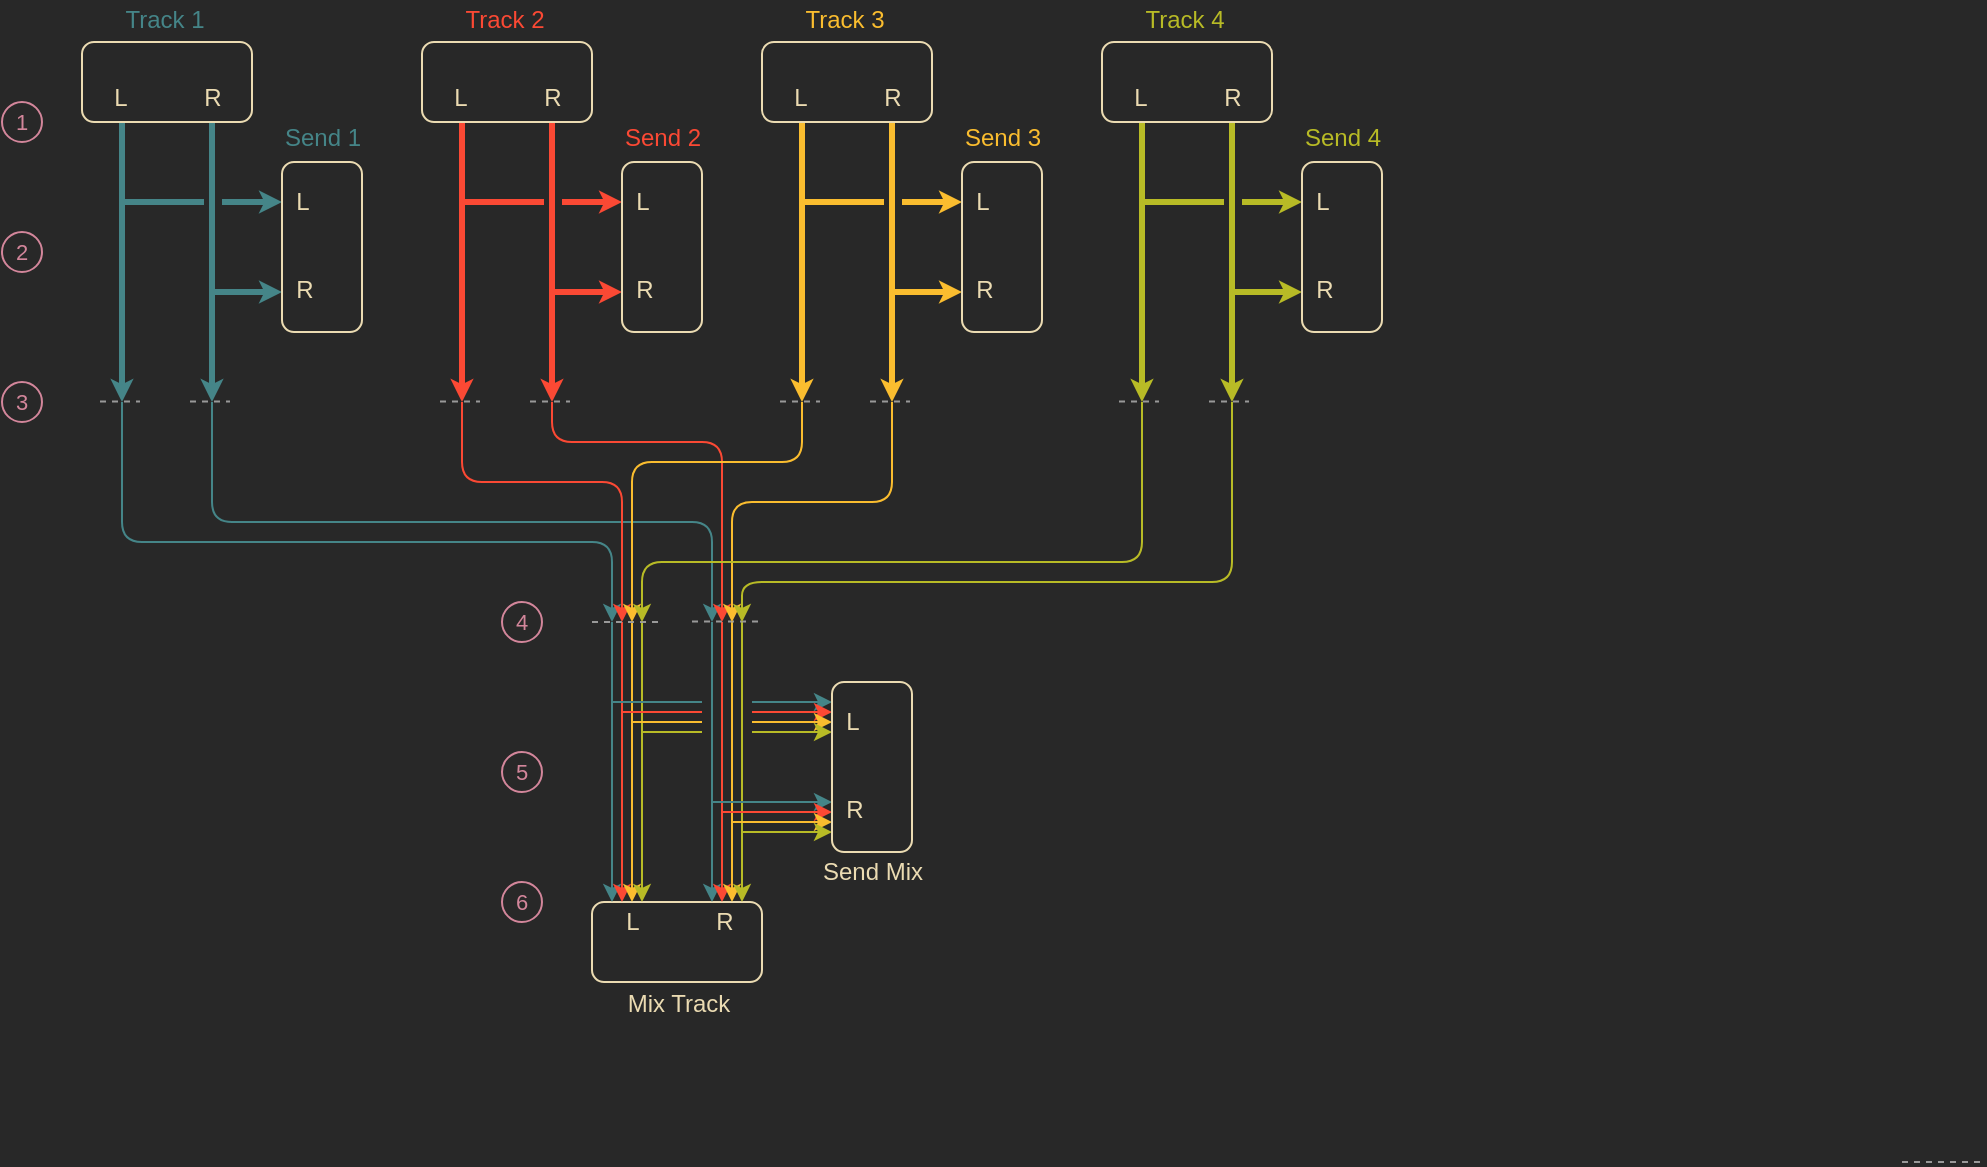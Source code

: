 <mxfile version="14.6.13" type="device"><diagram id="MW4TKRh5EKYy4bQn6-lB" name="Page-1"><mxGraphModel dx="763" dy="545" grid="0" gridSize="10" guides="1" tooltips="1" connect="0" arrows="0" fold="1" page="1" pageScale="1" pageWidth="1100" pageHeight="850" background="#282828" math="0" shadow="0"><root><mxCell id="0"/><mxCell id="1" parent="0"/><mxCell id="tMvucrZqF7jBhHP5xZfq-64" value="Track 1" style="text;html=1;align=center;verticalAlign=middle;resizable=1;points=[];autosize=1;fontColor=#458588;movable=0;rotatable=0;deletable=0;editable=0;connectable=0;" parent="1" vertex="1"><mxGeometry x="91" y="19" width="60" height="20" as="geometry"/></mxCell><mxCell id="tMvucrZqF7jBhHP5xZfq-76" value="&lt;font&gt;1&lt;/font&gt;" style="ellipse;whiteSpace=wrap;html=1;aspect=fixed;rounded=1;fontSize=11;fillColor=#282828;fontColor=#d3869b;strokeColor=#d3869b;movable=0;resizable=1;rotatable=0;deletable=0;editable=0;connectable=0;" parent="1" vertex="1"><mxGeometry x="40" y="70" width="20" height="20" as="geometry"/></mxCell><mxCell id="Fj_ib0ddZ12_9ZGOI9lN-1" value="" style="rounded=1;whiteSpace=wrap;html=1;fontSize=8;strokeColor=#ebdbb2;fontColor=#ebdbb2;fillColor=#282828;movable=1;resizable=1;rotatable=1;deletable=1;editable=1;connectable=1;" parent="1" vertex="1"><mxGeometry x="335" y="470" width="85" height="40" as="geometry"/></mxCell><mxCell id="Fj_ib0ddZ12_9ZGOI9lN-5" value="" style="endArrow=classic;html=1;fillColor=#e1d5e7;strokeColor=#458588;movable=1;resizable=1;rotatable=1;deletable=1;editable=1;connectable=1;" parent="1" edge="1"><mxGeometry width="50" height="50" relative="1" as="geometry"><mxPoint x="345" y="330" as="sourcePoint"/><mxPoint x="345" y="470" as="targetPoint"/></mxGeometry></mxCell><mxCell id="Fj_ib0ddZ12_9ZGOI9lN-6" value="" style="endArrow=classic;html=1;fillColor=#f0a30a;strokeColor=#fb4934;movable=1;resizable=1;rotatable=1;deletable=1;editable=1;connectable=1;" parent="1" edge="1"><mxGeometry width="50" height="50" relative="1" as="geometry"><mxPoint x="350" y="330" as="sourcePoint"/><mxPoint x="350" y="470" as="targetPoint"/></mxGeometry></mxCell><mxCell id="Fj_ib0ddZ12_9ZGOI9lN-7" value="" style="endArrow=classic;html=1;fillColor=#e1d5e7;strokeColor=#fabd2f;movable=1;resizable=1;rotatable=1;deletable=1;editable=1;connectable=1;" parent="1" edge="1"><mxGeometry width="50" height="50" relative="1" as="geometry"><mxPoint x="355" y="330" as="sourcePoint"/><mxPoint x="355" y="470" as="targetPoint"/></mxGeometry></mxCell><mxCell id="Fj_ib0ddZ12_9ZGOI9lN-8" value="" style="endArrow=classic;html=1;fillColor=#f0a30a;strokeColor=#b8bb26;movable=1;resizable=1;rotatable=1;deletable=1;editable=1;connectable=1;" parent="1" edge="1"><mxGeometry width="50" height="50" relative="1" as="geometry"><mxPoint x="360" y="330" as="sourcePoint"/><mxPoint x="360" y="470" as="targetPoint"/></mxGeometry></mxCell><mxCell id="Fj_ib0ddZ12_9ZGOI9lN-18" value="" style="endArrow=classic;html=1;fillColor=#e1d5e7;strokeColor=#458588;movable=1;resizable=1;rotatable=1;deletable=1;editable=1;connectable=1;" parent="1" edge="1"><mxGeometry width="50" height="50" relative="1" as="geometry"><mxPoint x="395" y="330" as="sourcePoint"/><mxPoint x="395" y="470" as="targetPoint"/></mxGeometry></mxCell><mxCell id="Fj_ib0ddZ12_9ZGOI9lN-19" value="" style="endArrow=classic;html=1;fillColor=#f0a30a;strokeColor=#fb4934;movable=1;resizable=1;rotatable=1;deletable=1;editable=1;connectable=1;" parent="1" edge="1"><mxGeometry width="50" height="50" relative="1" as="geometry"><mxPoint x="400" y="330" as="sourcePoint"/><mxPoint x="400" y="470" as="targetPoint"/></mxGeometry></mxCell><mxCell id="Fj_ib0ddZ12_9ZGOI9lN-20" value="" style="endArrow=classic;html=1;fillColor=#e1d5e7;strokeColor=#fabd2f;movable=1;resizable=1;rotatable=1;deletable=1;editable=1;connectable=1;" parent="1" edge="1"><mxGeometry width="50" height="50" relative="1" as="geometry"><mxPoint x="405" y="330" as="sourcePoint"/><mxPoint x="405" y="470" as="targetPoint"/></mxGeometry></mxCell><mxCell id="Fj_ib0ddZ12_9ZGOI9lN-21" value="" style="endArrow=classic;html=1;fillColor=#f0a30a;strokeColor=#b8bb26;movable=1;resizable=1;rotatable=1;deletable=1;editable=1;connectable=1;" parent="1" edge="1"><mxGeometry width="50" height="50" relative="1" as="geometry"><mxPoint x="410" y="330" as="sourcePoint"/><mxPoint x="410" y="470" as="targetPoint"/></mxGeometry></mxCell><mxCell id="Fj_ib0ddZ12_9ZGOI9lN-22" value="&lt;br&gt;&lt;br&gt;&lt;br&gt;&lt;br&gt;&lt;br&gt;&lt;br&gt;&lt;br&gt;&lt;br&gt;&lt;br&gt;&lt;br&gt;&lt;br&gt;&lt;br&gt;&lt;br&gt;&lt;br&gt;&lt;br&gt;&lt;br&gt;" style="endArrow=classic;html=1;fillColor=#e1d5e7;strokeColor=#458588;movable=1;resizable=1;rotatable=1;deletable=1;editable=1;connectable=1;" parent="1" edge="1"><mxGeometry width="50" height="50" relative="1" as="geometry"><mxPoint x="415" y="370" as="sourcePoint"/><mxPoint x="455" y="370" as="targetPoint"/></mxGeometry></mxCell><mxCell id="Fj_ib0ddZ12_9ZGOI9lN-25" value="" style="endArrow=classic;html=1;fillColor=#f0a30a;strokeColor=#fb4934;movable=1;resizable=1;rotatable=1;deletable=1;editable=1;connectable=1;" parent="1" edge="1"><mxGeometry width="50" height="50" relative="1" as="geometry"><mxPoint x="415" y="375" as="sourcePoint"/><mxPoint x="455" y="375" as="targetPoint"/></mxGeometry></mxCell><mxCell id="Fj_ib0ddZ12_9ZGOI9lN-24" value="" style="endArrow=classic;html=1;fillColor=#e1d5e7;strokeColor=#fabd2f;movable=1;resizable=1;rotatable=1;deletable=1;editable=1;connectable=1;" parent="1" edge="1"><mxGeometry width="50" height="50" relative="1" as="geometry"><mxPoint x="415" y="380" as="sourcePoint"/><mxPoint x="455" y="380" as="targetPoint"/></mxGeometry></mxCell><mxCell id="Fj_ib0ddZ12_9ZGOI9lN-26" value="" style="endArrow=classic;html=1;fillColor=#f0a30a;strokeColor=#b8bb26;movable=1;resizable=1;rotatable=1;deletable=1;editable=1;connectable=1;" parent="1" edge="1"><mxGeometry width="50" height="50" relative="1" as="geometry"><mxPoint x="415" y="385" as="sourcePoint"/><mxPoint x="455" y="385" as="targetPoint"/></mxGeometry></mxCell><mxCell id="Fj_ib0ddZ12_9ZGOI9lN-27" value="" style="endArrow=classic;html=1;fillColor=#e1d5e7;strokeColor=#458588;movable=1;resizable=1;rotatable=1;deletable=1;editable=1;connectable=1;" parent="1" edge="1"><mxGeometry width="50" height="50" relative="1" as="geometry"><mxPoint x="395" y="420" as="sourcePoint"/><mxPoint x="455" y="420" as="targetPoint"/></mxGeometry></mxCell><mxCell id="Fj_ib0ddZ12_9ZGOI9lN-28" value="" style="endArrow=classic;html=1;fillColor=#f0a30a;strokeColor=#fb4934;movable=1;resizable=1;rotatable=1;deletable=1;editable=1;connectable=1;" parent="1" edge="1"><mxGeometry width="50" height="50" relative="1" as="geometry"><mxPoint x="400" y="425" as="sourcePoint"/><mxPoint x="455" y="425" as="targetPoint"/></mxGeometry></mxCell><mxCell id="Fj_ib0ddZ12_9ZGOI9lN-29" value="" style="endArrow=classic;html=1;fillColor=#e1d5e7;strokeColor=#fabd2f;movable=1;resizable=1;rotatable=1;deletable=1;editable=1;connectable=1;" parent="1" edge="1"><mxGeometry width="50" height="50" relative="1" as="geometry"><mxPoint x="405" y="430" as="sourcePoint"/><mxPoint x="455" y="430" as="targetPoint"/></mxGeometry></mxCell><mxCell id="Fj_ib0ddZ12_9ZGOI9lN-30" value="" style="endArrow=classic;html=1;fillColor=#f0a30a;strokeColor=#b8bb26;movable=1;resizable=1;rotatable=1;deletable=1;editable=1;connectable=1;" parent="1" edge="1"><mxGeometry width="50" height="50" relative="1" as="geometry"><mxPoint x="410" y="435" as="sourcePoint"/><mxPoint x="455" y="435" as="targetPoint"/></mxGeometry></mxCell><mxCell id="Fj_ib0ddZ12_9ZGOI9lN-33" value="" style="endArrow=classic;html=1;fillColor=#e1d5e7;strokeColor=#458588;strokeWidth=3;endSize=2;movable=0;resizable=1;rotatable=0;deletable=0;editable=0;connectable=0;startSize=4;" parent="1" edge="1"><mxGeometry width="50" height="50" relative="1" as="geometry"><mxPoint x="100" y="80" as="sourcePoint"/><mxPoint x="100" y="220" as="targetPoint"/></mxGeometry></mxCell><mxCell id="Fj_ib0ddZ12_9ZGOI9lN-35" value="" style="endArrow=classic;html=1;fillColor=#e1d5e7;strokeColor=#458588;strokeWidth=3;endSize=2;movable=0;resizable=1;rotatable=0;deletable=0;editable=0;connectable=0;startSize=4;" parent="1" edge="1"><mxGeometry width="50" height="50" relative="1" as="geometry"><mxPoint x="145" y="80" as="sourcePoint"/><mxPoint x="145" y="220" as="targetPoint"/></mxGeometry></mxCell><mxCell id="Fj_ib0ddZ12_9ZGOI9lN-31" value="" style="rounded=1;whiteSpace=wrap;html=1;fontSize=8;strokeColor=#ebdbb2;fontColor=#ebdbb2;fillColor=#282828;movable=0;resizable=1;rotatable=0;deletable=0;editable=0;connectable=0;" parent="1" vertex="1"><mxGeometry x="80" y="40" width="85" height="40" as="geometry"/></mxCell><mxCell id="Fj_ib0ddZ12_9ZGOI9lN-36" value="" style="endArrow=classic;html=1;fillColor=#e1d5e7;strokeColor=#458588;strokeWidth=3;endSize=2;movable=0;resizable=1;rotatable=0;deletable=0;editable=0;connectable=0;startSize=4;" parent="1" edge="1"><mxGeometry width="50" height="50" relative="1" as="geometry"><mxPoint x="150" y="120" as="sourcePoint"/><mxPoint x="180" y="120" as="targetPoint"/></mxGeometry></mxCell><mxCell id="Fj_ib0ddZ12_9ZGOI9lN-37" value="" style="endArrow=classic;html=1;fillColor=#e1d5e7;strokeColor=#458588;strokeWidth=3;endSize=2;movable=0;resizable=1;rotatable=0;deletable=0;editable=0;connectable=0;startSize=4;" parent="1" edge="1"><mxGeometry width="50" height="50" relative="1" as="geometry"><mxPoint x="145" y="165" as="sourcePoint"/><mxPoint x="180" y="165" as="targetPoint"/></mxGeometry></mxCell><mxCell id="Fj_ib0ddZ12_9ZGOI9lN-38" value="" style="endArrow=none;html=1;fillColor=#e1d5e7;strokeColor=#458588;strokeWidth=3;endSize=2;endFill=0;movable=0;resizable=1;rotatable=0;deletable=0;editable=0;connectable=0;startSize=4;" parent="1" edge="1"><mxGeometry width="50" height="50" relative="1" as="geometry"><mxPoint x="101" y="120" as="sourcePoint"/><mxPoint x="141" y="120" as="targetPoint"/></mxGeometry></mxCell><mxCell id="Fj_ib0ddZ12_9ZGOI9lN-39" value="" style="endArrow=none;html=1;fontSize=8;fillColor=#f0a30a;dashed=1;strokeColor=#999999;movable=0;resizable=1;rotatable=0;deletable=0;editable=0;connectable=0;strokeWidth=1;" parent="1" edge="1"><mxGeometry width="50" height="50" relative="1" as="geometry"><mxPoint x="89" y="219.76" as="sourcePoint"/><mxPoint x="109" y="219.76" as="targetPoint"/></mxGeometry></mxCell><mxCell id="Fj_ib0ddZ12_9ZGOI9lN-40" value="" style="endArrow=none;html=1;fontSize=8;fillColor=#f0a30a;dashed=1;strokeColor=#999999;movable=0;resizable=1;rotatable=0;deletable=0;editable=0;connectable=0;strokeWidth=1;" parent="1" edge="1"><mxGeometry width="50" height="50" relative="1" as="geometry"><mxPoint x="134" y="219.76" as="sourcePoint"/><mxPoint x="154" y="219.76" as="targetPoint"/></mxGeometry></mxCell><mxCell id="Fj_ib0ddZ12_9ZGOI9lN-32" value="" style="rounded=1;whiteSpace=wrap;html=1;fontSize=8;strokeColor=#ebdbb2;fontColor=#ebdbb2;fillColor=#282828;movable=0;resizable=1;rotatable=0;deletable=0;editable=0;connectable=0;" parent="1" vertex="1"><mxGeometry x="180" y="100" width="40" height="85" as="geometry"/></mxCell><mxCell id="Fj_ib0ddZ12_9ZGOI9lN-41" value="Mix Track" style="text;html=1;align=center;verticalAlign=middle;resizable=1;points=[];autosize=1;fontColor=#ebdbb2;movable=1;rotatable=1;deletable=1;editable=1;connectable=1;" parent="1" vertex="1"><mxGeometry x="347" y="512" width="61" height="18" as="geometry"/></mxCell><mxCell id="Fj_ib0ddZ12_9ZGOI9lN-42" value="Send 1" style="text;html=1;align=center;verticalAlign=middle;resizable=1;points=[];autosize=1;fontColor=#458588;movable=0;rotatable=0;deletable=0;editable=0;connectable=0;" parent="1" vertex="1"><mxGeometry x="175" y="78" width="50" height="20" as="geometry"/></mxCell><mxCell id="Fj_ib0ddZ12_9ZGOI9lN-43" value="L" style="text;html=1;align=center;verticalAlign=middle;resizable=1;points=[];autosize=1;fontColor=#ebdbb2;movable=0;rotatable=0;deletable=0;editable=0;connectable=0;" parent="1" vertex="1"><mxGeometry x="89" y="58" width="20" height="20" as="geometry"/></mxCell><mxCell id="Fj_ib0ddZ12_9ZGOI9lN-44" value="R" style="text;html=1;align=center;verticalAlign=middle;resizable=1;points=[];autosize=1;fontColor=#ebdbb2;movable=0;rotatable=0;deletable=0;editable=0;connectable=0;" parent="1" vertex="1"><mxGeometry x="135" y="58" width="20" height="20" as="geometry"/></mxCell><mxCell id="Fj_ib0ddZ12_9ZGOI9lN-45" value="L" style="text;html=1;align=center;verticalAlign=middle;resizable=1;points=[];autosize=1;fontColor=#ebdbb2;movable=0;rotatable=0;deletable=0;editable=0;connectable=0;" parent="1" vertex="1"><mxGeometry x="180" y="110" width="20" height="20" as="geometry"/></mxCell><mxCell id="Fj_ib0ddZ12_9ZGOI9lN-46" value="R" style="text;html=1;align=center;verticalAlign=middle;resizable=1;points=[];autosize=1;fontColor=#ebdbb2;movable=0;rotatable=0;deletable=0;editable=0;connectable=0;" parent="1" vertex="1"><mxGeometry x="181" y="155" width="19" height="18" as="geometry"/></mxCell><mxCell id="Fj_ib0ddZ12_9ZGOI9lN-47" value="Track 2" style="text;html=1;align=center;verticalAlign=middle;resizable=1;points=[];autosize=1;fontColor=#FB4934;movable=0;rotatable=0;deletable=0;editable=0;connectable=0;" parent="1" vertex="1"><mxGeometry x="261" y="19" width="60" height="20" as="geometry"/></mxCell><mxCell id="Fj_ib0ddZ12_9ZGOI9lN-48" value="" style="endArrow=classic;html=1;fillColor=#e1d5e7;strokeWidth=3;endSize=2;strokeColor=#FB4934;movable=0;resizable=1;rotatable=0;deletable=0;editable=0;connectable=0;startSize=4;" parent="1" edge="1"><mxGeometry width="50" height="50" relative="1" as="geometry"><mxPoint x="270" y="80" as="sourcePoint"/><mxPoint x="270" y="220" as="targetPoint"/></mxGeometry></mxCell><mxCell id="Fj_ib0ddZ12_9ZGOI9lN-49" value="" style="endArrow=classic;html=1;fillColor=#e1d5e7;strokeWidth=3;endSize=2;strokeColor=#FB4934;movable=0;resizable=1;rotatable=0;deletable=0;editable=0;connectable=0;startSize=4;" parent="1" edge="1"><mxGeometry width="50" height="50" relative="1" as="geometry"><mxPoint x="315" y="80" as="sourcePoint"/><mxPoint x="315" y="220" as="targetPoint"/></mxGeometry></mxCell><mxCell id="Fj_ib0ddZ12_9ZGOI9lN-50" value="" style="rounded=1;whiteSpace=wrap;html=1;fontSize=8;strokeColor=#ebdbb2;fontColor=#ebdbb2;fillColor=#282828;movable=0;resizable=1;rotatable=0;deletable=0;editable=0;connectable=0;" parent="1" vertex="1"><mxGeometry x="250" y="40" width="85" height="40" as="geometry"/></mxCell><mxCell id="Fj_ib0ddZ12_9ZGOI9lN-51" value="" style="endArrow=classic;html=1;fillColor=#e1d5e7;strokeWidth=3;endSize=2;strokeColor=#FB4934;movable=0;resizable=1;rotatable=0;deletable=0;editable=0;connectable=0;startSize=4;" parent="1" edge="1"><mxGeometry width="50" height="50" relative="1" as="geometry"><mxPoint x="320" y="120" as="sourcePoint"/><mxPoint x="350" y="120" as="targetPoint"/></mxGeometry></mxCell><mxCell id="Fj_ib0ddZ12_9ZGOI9lN-52" value="" style="endArrow=classic;html=1;fillColor=#e1d5e7;strokeWidth=3;endSize=2;strokeColor=#FB4934;movable=0;resizable=1;rotatable=0;deletable=0;editable=0;connectable=0;startSize=4;" parent="1" edge="1"><mxGeometry width="50" height="50" relative="1" as="geometry"><mxPoint x="315" y="165" as="sourcePoint"/><mxPoint x="350" y="165" as="targetPoint"/></mxGeometry></mxCell><mxCell id="Fj_ib0ddZ12_9ZGOI9lN-53" value="" style="endArrow=none;html=1;fillColor=#e1d5e7;strokeWidth=3;endSize=2;endFill=0;strokeColor=#FB4934;movable=0;resizable=1;rotatable=0;deletable=0;editable=0;connectable=0;startSize=4;" parent="1" edge="1"><mxGeometry width="50" height="50" relative="1" as="geometry"><mxPoint x="271" y="120" as="sourcePoint"/><mxPoint x="311" y="120" as="targetPoint"/></mxGeometry></mxCell><mxCell id="Fj_ib0ddZ12_9ZGOI9lN-54" value="" style="endArrow=none;html=1;fontSize=8;fillColor=#f0a30a;dashed=1;strokeColor=#999999;movable=0;resizable=1;rotatable=0;deletable=0;editable=0;connectable=0;strokeWidth=1;" parent="1" edge="1"><mxGeometry width="50" height="50" relative="1" as="geometry"><mxPoint x="259" y="219.76" as="sourcePoint"/><mxPoint x="279" y="219.76" as="targetPoint"/></mxGeometry></mxCell><mxCell id="Fj_ib0ddZ12_9ZGOI9lN-55" value="" style="endArrow=none;html=1;fontSize=8;fillColor=#f0a30a;dashed=1;strokeColor=#999999;movable=0;resizable=1;rotatable=0;deletable=0;editable=0;connectable=0;strokeWidth=1;" parent="1" edge="1"><mxGeometry width="50" height="50" relative="1" as="geometry"><mxPoint x="304" y="219.76" as="sourcePoint"/><mxPoint x="324" y="219.76" as="targetPoint"/></mxGeometry></mxCell><mxCell id="Fj_ib0ddZ12_9ZGOI9lN-56" value="" style="rounded=1;whiteSpace=wrap;html=1;fontSize=8;strokeColor=#ebdbb2;fontColor=#ebdbb2;fillColor=#282828;movable=0;resizable=1;rotatable=0;deletable=0;editable=0;connectable=0;" parent="1" vertex="1"><mxGeometry x="350" y="100" width="40" height="85" as="geometry"/></mxCell><mxCell id="Fj_ib0ddZ12_9ZGOI9lN-57" value="Send 2" style="text;html=1;align=center;verticalAlign=middle;resizable=1;points=[];autosize=1;fontColor=#FB4934;movable=0;rotatable=0;deletable=0;editable=0;connectable=0;" parent="1" vertex="1"><mxGeometry x="345" y="78" width="50" height="20" as="geometry"/></mxCell><mxCell id="Fj_ib0ddZ12_9ZGOI9lN-58" value="L" style="text;html=1;align=center;verticalAlign=middle;resizable=1;points=[];autosize=1;fontColor=#ebdbb2;movable=0;rotatable=0;deletable=0;editable=0;connectable=0;" parent="1" vertex="1"><mxGeometry x="259" y="58" width="20" height="20" as="geometry"/></mxCell><mxCell id="Fj_ib0ddZ12_9ZGOI9lN-59" value="R" style="text;html=1;align=center;verticalAlign=middle;resizable=1;points=[];autosize=1;fontColor=#ebdbb2;movable=0;rotatable=0;deletable=0;editable=0;connectable=0;" parent="1" vertex="1"><mxGeometry x="305" y="58" width="20" height="20" as="geometry"/></mxCell><mxCell id="Fj_ib0ddZ12_9ZGOI9lN-60" value="L" style="text;html=1;align=center;verticalAlign=middle;resizable=1;points=[];autosize=1;fontColor=#ebdbb2;movable=0;rotatable=0;deletable=0;editable=0;connectable=0;" parent="1" vertex="1"><mxGeometry x="350" y="110" width="20" height="20" as="geometry"/></mxCell><mxCell id="Fj_ib0ddZ12_9ZGOI9lN-61" value="R" style="text;html=1;align=center;verticalAlign=middle;resizable=1;points=[];autosize=1;fontColor=#ebdbb2;movable=0;rotatable=0;deletable=0;editable=0;connectable=0;" parent="1" vertex="1"><mxGeometry x="351" y="155" width="19" height="18" as="geometry"/></mxCell><mxCell id="Fj_ib0ddZ12_9ZGOI9lN-62" value="Track 3" style="text;html=1;align=center;verticalAlign=middle;resizable=1;points=[];autosize=1;fontColor=#FABD2F;movable=0;rotatable=0;deletable=0;editable=0;connectable=0;" parent="1" vertex="1"><mxGeometry x="431" y="19" width="60" height="20" as="geometry"/></mxCell><mxCell id="Fj_ib0ddZ12_9ZGOI9lN-63" value="" style="endArrow=classic;html=1;fillColor=#e1d5e7;strokeWidth=3;endSize=2;strokeColor=#FABD2F;movable=0;resizable=1;rotatable=0;deletable=0;editable=0;connectable=0;startSize=4;" parent="1" edge="1"><mxGeometry width="50" height="50" relative="1" as="geometry"><mxPoint x="440" y="80" as="sourcePoint"/><mxPoint x="440" y="220" as="targetPoint"/></mxGeometry></mxCell><mxCell id="Fj_ib0ddZ12_9ZGOI9lN-64" value="" style="endArrow=classic;html=1;fillColor=#e1d5e7;strokeWidth=3;endSize=2;strokeColor=#FABD2F;movable=0;resizable=1;rotatable=0;deletable=0;editable=0;connectable=0;startSize=4;" parent="1" edge="1"><mxGeometry width="50" height="50" relative="1" as="geometry"><mxPoint x="485" y="80" as="sourcePoint"/><mxPoint x="485" y="220" as="targetPoint"/></mxGeometry></mxCell><mxCell id="Fj_ib0ddZ12_9ZGOI9lN-65" value="" style="rounded=1;whiteSpace=wrap;html=1;fontSize=8;strokeColor=#ebdbb2;fontColor=#ebdbb2;fillColor=#282828;movable=0;resizable=1;rotatable=0;deletable=0;editable=0;connectable=0;" parent="1" vertex="1"><mxGeometry x="420" y="40" width="85" height="40" as="geometry"/></mxCell><mxCell id="Fj_ib0ddZ12_9ZGOI9lN-66" value="" style="endArrow=classic;html=1;fillColor=#e1d5e7;strokeWidth=3;endSize=2;strokeColor=#FABD2F;movable=0;resizable=1;rotatable=0;deletable=0;editable=0;connectable=0;startSize=4;" parent="1" edge="1"><mxGeometry width="50" height="50" relative="1" as="geometry"><mxPoint x="490" y="120.0" as="sourcePoint"/><mxPoint x="520" y="120.0" as="targetPoint"/></mxGeometry></mxCell><mxCell id="Fj_ib0ddZ12_9ZGOI9lN-67" value="" style="endArrow=classic;html=1;fillColor=#e1d5e7;strokeWidth=3;endSize=2;strokeColor=#FABD2F;movable=0;resizable=1;rotatable=0;deletable=0;editable=0;connectable=0;startSize=4;" parent="1" edge="1"><mxGeometry width="50" height="50" relative="1" as="geometry"><mxPoint x="485" y="165" as="sourcePoint"/><mxPoint x="520" y="165" as="targetPoint"/></mxGeometry></mxCell><mxCell id="Fj_ib0ddZ12_9ZGOI9lN-68" value="" style="endArrow=none;html=1;fillColor=#e1d5e7;strokeWidth=3;endSize=2;endFill=0;strokeColor=#FABD2F;movable=0;resizable=1;rotatable=0;deletable=0;editable=0;connectable=0;startSize=4;" parent="1" edge="1"><mxGeometry width="50" height="50" relative="1" as="geometry"><mxPoint x="441" y="120.0" as="sourcePoint"/><mxPoint x="481" y="120.0" as="targetPoint"/></mxGeometry></mxCell><mxCell id="Fj_ib0ddZ12_9ZGOI9lN-69" value="" style="endArrow=none;html=1;fontSize=8;fillColor=#f0a30a;dashed=1;strokeColor=#999999;movable=0;resizable=1;rotatable=0;deletable=0;editable=0;connectable=0;" parent="1" edge="1"><mxGeometry width="50" height="50" relative="1" as="geometry"><mxPoint x="429" y="219.76" as="sourcePoint"/><mxPoint x="449" y="219.76" as="targetPoint"/></mxGeometry></mxCell><mxCell id="Fj_ib0ddZ12_9ZGOI9lN-70" value="" style="endArrow=none;html=1;fontSize=8;fillColor=#f0a30a;dashed=1;strokeColor=#999999;movable=0;resizable=1;rotatable=0;deletable=0;editable=0;connectable=0;" parent="1" edge="1"><mxGeometry width="50" height="50" relative="1" as="geometry"><mxPoint x="474" y="219.76" as="sourcePoint"/><mxPoint x="494" y="219.76" as="targetPoint"/></mxGeometry></mxCell><mxCell id="Fj_ib0ddZ12_9ZGOI9lN-71" value="" style="rounded=1;whiteSpace=wrap;html=1;fontSize=8;strokeColor=#ebdbb2;fontColor=#ebdbb2;fillColor=#282828;movable=0;resizable=1;rotatable=0;deletable=0;editable=0;connectable=0;" parent="1" vertex="1"><mxGeometry x="520" y="100" width="40" height="85" as="geometry"/></mxCell><mxCell id="Fj_ib0ddZ12_9ZGOI9lN-72" value="Send 3" style="text;html=1;align=center;verticalAlign=middle;resizable=1;points=[];autosize=1;fontColor=#FABD2F;movable=0;rotatable=0;deletable=0;editable=0;connectable=0;" parent="1" vertex="1"><mxGeometry x="515" y="78" width="50" height="20" as="geometry"/></mxCell><mxCell id="Fj_ib0ddZ12_9ZGOI9lN-73" value="L" style="text;html=1;align=center;verticalAlign=middle;resizable=1;points=[];autosize=1;fontColor=#ebdbb2;movable=0;rotatable=0;deletable=0;editable=0;connectable=0;" parent="1" vertex="1"><mxGeometry x="429" y="58" width="20" height="20" as="geometry"/></mxCell><mxCell id="Fj_ib0ddZ12_9ZGOI9lN-74" value="R" style="text;html=1;align=center;verticalAlign=middle;resizable=1;points=[];autosize=1;fontColor=#ebdbb2;movable=0;rotatable=0;deletable=0;editable=0;connectable=0;" parent="1" vertex="1"><mxGeometry x="475" y="58" width="20" height="20" as="geometry"/></mxCell><mxCell id="Fj_ib0ddZ12_9ZGOI9lN-75" value="L" style="text;html=1;align=center;verticalAlign=middle;resizable=1;points=[];autosize=1;fontColor=#ebdbb2;movable=0;rotatable=0;deletable=0;editable=0;connectable=0;" parent="1" vertex="1"><mxGeometry x="520" y="110" width="20" height="20" as="geometry"/></mxCell><mxCell id="Fj_ib0ddZ12_9ZGOI9lN-76" value="R" style="text;html=1;align=center;verticalAlign=middle;resizable=1;points=[];autosize=1;fontColor=#ebdbb2;movable=0;rotatable=0;deletable=0;editable=0;connectable=0;" parent="1" vertex="1"><mxGeometry x="521" y="155" width="19" height="18" as="geometry"/></mxCell><mxCell id="Fj_ib0ddZ12_9ZGOI9lN-77" value="Track 4" style="text;html=1;align=center;verticalAlign=middle;resizable=1;points=[];autosize=1;fontColor=#B8BB26;movable=0;rotatable=0;deletable=0;editable=0;connectable=0;" parent="1" vertex="1"><mxGeometry x="601" y="19" width="60" height="20" as="geometry"/></mxCell><mxCell id="Fj_ib0ddZ12_9ZGOI9lN-78" value="" style="endArrow=classic;html=1;fillColor=#e1d5e7;strokeWidth=3;endSize=2;strokeColor=#B8BB26;movable=0;resizable=1;rotatable=0;deletable=0;editable=0;connectable=0;startSize=4;" parent="1" edge="1"><mxGeometry width="50" height="50" relative="1" as="geometry"><mxPoint x="610" y="80" as="sourcePoint"/><mxPoint x="610" y="220" as="targetPoint"/></mxGeometry></mxCell><mxCell id="Fj_ib0ddZ12_9ZGOI9lN-79" value="" style="endArrow=classic;html=1;fillColor=#e1d5e7;strokeWidth=3;endSize=2;strokeColor=#B8BB26;movable=0;resizable=1;rotatable=0;deletable=0;editable=0;connectable=0;startSize=4;" parent="1" edge="1"><mxGeometry width="50" height="50" relative="1" as="geometry"><mxPoint x="655" y="80" as="sourcePoint"/><mxPoint x="655" y="220" as="targetPoint"/></mxGeometry></mxCell><mxCell id="Fj_ib0ddZ12_9ZGOI9lN-80" value="" style="rounded=1;whiteSpace=wrap;html=1;fontSize=8;strokeColor=#ebdbb2;fontColor=#ebdbb2;fillColor=#282828;movable=0;resizable=1;rotatable=0;deletable=0;editable=0;connectable=0;" parent="1" vertex="1"><mxGeometry x="590" y="40" width="85" height="40" as="geometry"/></mxCell><mxCell id="Fj_ib0ddZ12_9ZGOI9lN-81" value="" style="endArrow=classic;html=1;fillColor=#e1d5e7;strokeWidth=3;endSize=2;strokeColor=#B8BB26;movable=0;resizable=1;rotatable=0;deletable=0;editable=0;connectable=0;startSize=4;" parent="1" edge="1"><mxGeometry width="50" height="50" relative="1" as="geometry"><mxPoint x="660" y="120.0" as="sourcePoint"/><mxPoint x="690" y="120.0" as="targetPoint"/></mxGeometry></mxCell><mxCell id="Fj_ib0ddZ12_9ZGOI9lN-82" value="" style="endArrow=classic;html=1;fillColor=#e1d5e7;strokeWidth=3;endSize=2;strokeColor=#B8BB26;movable=0;resizable=1;rotatable=0;deletable=0;editable=0;connectable=0;startSize=4;" parent="1" edge="1"><mxGeometry width="50" height="50" relative="1" as="geometry"><mxPoint x="655" y="165" as="sourcePoint"/><mxPoint x="690" y="165" as="targetPoint"/></mxGeometry></mxCell><mxCell id="Fj_ib0ddZ12_9ZGOI9lN-83" value="" style="endArrow=none;html=1;fillColor=#e1d5e7;strokeWidth=3;endSize=2;endFill=0;strokeColor=#B8BB26;movable=0;resizable=1;rotatable=0;deletable=0;editable=0;connectable=0;startSize=4;" parent="1" edge="1"><mxGeometry width="50" height="50" relative="1" as="geometry"><mxPoint x="611" y="120.0" as="sourcePoint"/><mxPoint x="651" y="120.0" as="targetPoint"/></mxGeometry></mxCell><mxCell id="Fj_ib0ddZ12_9ZGOI9lN-86" value="" style="rounded=1;whiteSpace=wrap;html=1;fontSize=8;strokeColor=#ebdbb2;fontColor=#ebdbb2;fillColor=#282828;movable=0;resizable=1;rotatable=0;deletable=0;editable=0;connectable=0;" parent="1" vertex="1"><mxGeometry x="690" y="100" width="40" height="85" as="geometry"/></mxCell><mxCell id="Fj_ib0ddZ12_9ZGOI9lN-87" value="Send 4" style="text;html=1;align=center;verticalAlign=middle;resizable=1;points=[];autosize=1;fontColor=#B8BB26;movable=0;rotatable=0;deletable=0;editable=0;connectable=0;" parent="1" vertex="1"><mxGeometry x="685" y="78" width="50" height="20" as="geometry"/></mxCell><mxCell id="Fj_ib0ddZ12_9ZGOI9lN-88" value="L" style="text;html=1;align=center;verticalAlign=middle;resizable=1;points=[];autosize=1;fontColor=#ebdbb2;movable=0;rotatable=0;deletable=0;editable=0;connectable=0;" parent="1" vertex="1"><mxGeometry x="599" y="58" width="20" height="20" as="geometry"/></mxCell><mxCell id="Fj_ib0ddZ12_9ZGOI9lN-89" value="R" style="text;html=1;align=center;verticalAlign=middle;resizable=1;points=[];autosize=1;fontColor=#ebdbb2;movable=0;rotatable=0;deletable=0;editable=0;connectable=0;" parent="1" vertex="1"><mxGeometry x="645" y="58" width="20" height="20" as="geometry"/></mxCell><mxCell id="Fj_ib0ddZ12_9ZGOI9lN-90" value="L" style="text;html=1;align=center;verticalAlign=middle;resizable=1;points=[];autosize=1;fontColor=#ebdbb2;movable=0;rotatable=0;deletable=0;editable=0;connectable=0;" parent="1" vertex="1"><mxGeometry x="690" y="110" width="20" height="20" as="geometry"/></mxCell><mxCell id="Fj_ib0ddZ12_9ZGOI9lN-91" value="R" style="text;html=1;align=center;verticalAlign=middle;resizable=1;points=[];autosize=1;fontColor=#ebdbb2;movable=0;rotatable=0;deletable=0;editable=0;connectable=0;" parent="1" vertex="1"><mxGeometry x="691" y="155" width="19" height="18" as="geometry"/></mxCell><mxCell id="Fj_ib0ddZ12_9ZGOI9lN-92" value="Send Mix" style="text;html=1;align=center;verticalAlign=middle;resizable=1;points=[];autosize=1;fontColor=#ebdbb2;movable=1;rotatable=1;deletable=1;editable=1;connectable=1;" parent="1" vertex="1"><mxGeometry x="440" y="445" width="70" height="20" as="geometry"/></mxCell><mxCell id="Fj_ib0ddZ12_9ZGOI9lN-93" value="&lt;font&gt;2&lt;/font&gt;" style="ellipse;whiteSpace=wrap;html=1;aspect=fixed;rounded=1;fontSize=11;fillColor=#282828;fontColor=#d3869b;strokeColor=#d3869b;movable=1;resizable=0;rotatable=1;deletable=1;editable=1;connectable=1;" parent="1" vertex="1"><mxGeometry x="40" y="135" width="20" height="20" as="geometry"/></mxCell><mxCell id="Fj_ib0ddZ12_9ZGOI9lN-94" value="&lt;font&gt;3&lt;/font&gt;" style="ellipse;whiteSpace=wrap;html=1;aspect=fixed;rounded=1;fontSize=11;fillColor=#282828;fontColor=#d3869b;strokeColor=#d3869b;movable=0;resizable=1;rotatable=0;deletable=0;editable=0;connectable=0;" parent="1" vertex="1"><mxGeometry x="40" y="210" width="20" height="20" as="geometry"/></mxCell><mxCell id="PZL3OJ_SggGf5I61600R-8" value="" style="endArrow=none;html=1;fontSize=8;fillColor=#f0a30a;dashed=1;strokeColor=#999999;" edge="1" parent="1"><mxGeometry width="50" height="50" relative="1" as="geometry"><mxPoint x="990" y="600" as="sourcePoint"/><mxPoint x="1030" y="600" as="targetPoint"/></mxGeometry></mxCell><mxCell id="PZL3OJ_SggGf5I61600R-20" value="" style="endArrow=none;html=1;fontSize=8;fillColor=#f0a30a;dashed=1;strokeColor=#999999;movable=0;resizable=1;rotatable=0;deletable=0;editable=0;connectable=0;" edge="1" parent="1"><mxGeometry width="50" height="50" relative="1" as="geometry"><mxPoint x="598.5" y="219.76" as="sourcePoint"/><mxPoint x="618.5" y="219.76" as="targetPoint"/></mxGeometry></mxCell><mxCell id="PZL3OJ_SggGf5I61600R-21" value="" style="endArrow=none;html=1;fontSize=8;fillColor=#f0a30a;dashed=1;strokeColor=#999999;movable=0;resizable=1;rotatable=0;deletable=0;editable=0;connectable=0;" edge="1" parent="1"><mxGeometry width="50" height="50" relative="1" as="geometry"><mxPoint x="643.5" y="219.76" as="sourcePoint"/><mxPoint x="663.5" y="219.76" as="targetPoint"/></mxGeometry></mxCell><mxCell id="PZL3OJ_SggGf5I61600R-25" value="" style="rounded=1;whiteSpace=wrap;html=1;fontSize=8;strokeColor=#ebdbb2;fontColor=#ebdbb2;fillColor=#282828;movable=1;resizable=1;rotatable=1;deletable=1;editable=1;connectable=1;" vertex="1" parent="1"><mxGeometry x="455" y="360" width="40" height="85" as="geometry"/></mxCell><mxCell id="PZL3OJ_SggGf5I61600R-26" value="L" style="text;html=1;align=center;verticalAlign=middle;resizable=1;points=[];autosize=1;fontColor=#ebdbb2;movable=1;rotatable=1;deletable=1;editable=1;connectable=1;" vertex="1" parent="1"><mxGeometry x="455" y="370" width="20" height="20" as="geometry"/></mxCell><mxCell id="PZL3OJ_SggGf5I61600R-27" value="R" style="text;html=1;align=center;verticalAlign=middle;resizable=1;points=[];autosize=1;fontColor=#ebdbb2;movable=1;rotatable=1;deletable=1;editable=1;connectable=1;" vertex="1" parent="1"><mxGeometry x="456" y="415" width="19" height="18" as="geometry"/></mxCell><mxCell id="PZL3OJ_SggGf5I61600R-29" value="L" style="text;html=1;align=center;verticalAlign=middle;resizable=1;points=[];autosize=1;fontColor=#ebdbb2;movable=1;rotatable=1;deletable=1;editable=1;connectable=1;" vertex="1" parent="1"><mxGeometry x="344.5" y="470" width="20" height="20" as="geometry"/></mxCell><mxCell id="PZL3OJ_SggGf5I61600R-30" value="R" style="text;html=1;align=center;verticalAlign=middle;resizable=1;points=[];autosize=1;fontColor=#ebdbb2;movable=1;rotatable=1;deletable=1;editable=1;connectable=1;" vertex="1" parent="1"><mxGeometry x="390.5" y="470" width="20" height="20" as="geometry"/></mxCell><mxCell id="PZL3OJ_SggGf5I61600R-49" value="" style="endArrow=none;html=1;fontSize=8;fillColor=#f0a30a;dashed=1;strokeColor=#999999;movable=1;resizable=1;rotatable=1;deletable=1;editable=1;connectable=1;" edge="1" parent="1"><mxGeometry width="50" height="50" relative="1" as="geometry"><mxPoint x="335" y="330" as="sourcePoint"/><mxPoint x="370" y="330" as="targetPoint"/></mxGeometry></mxCell><mxCell id="PZL3OJ_SggGf5I61600R-53" value="&lt;font&gt;4&lt;/font&gt;" style="ellipse;whiteSpace=wrap;html=1;aspect=fixed;rounded=1;fontSize=11;fillColor=#282828;fontColor=#d3869b;strokeColor=#d3869b;movable=1;resizable=1;rotatable=1;deletable=1;editable=1;connectable=1;" vertex="1" parent="1"><mxGeometry x="290" y="320" width="20" height="20" as="geometry"/></mxCell><mxCell id="PZL3OJ_SggGf5I61600R-54" value="&lt;font&gt;5&lt;/font&gt;" style="ellipse;whiteSpace=wrap;html=1;aspect=fixed;rounded=1;fontSize=11;fillColor=#282828;fontColor=#d3869b;strokeColor=#d3869b;movable=1;resizable=1;rotatable=1;deletable=1;editable=1;connectable=1;" vertex="1" parent="1"><mxGeometry x="290" y="395" width="20" height="20" as="geometry"/></mxCell><mxCell id="PZL3OJ_SggGf5I61600R-55" value="&lt;font&gt;6&lt;/font&gt;" style="ellipse;whiteSpace=wrap;html=1;aspect=fixed;rounded=1;fontSize=11;fillColor=#282828;fontColor=#d3869b;strokeColor=#d3869b;movable=1;resizable=1;rotatable=1;deletable=1;editable=1;connectable=1;" vertex="1" parent="1"><mxGeometry x="290" y="460" width="20" height="20" as="geometry"/></mxCell><mxCell id="PZL3OJ_SggGf5I61600R-56" value="" style="endArrow=none;html=1;fontSize=8;fillColor=#f0a30a;dashed=1;strokeColor=#999999;movable=1;resizable=1;rotatable=1;deletable=1;editable=1;connectable=1;" edge="1" parent="1"><mxGeometry width="50" height="50" relative="1" as="geometry"><mxPoint x="385" y="329.8" as="sourcePoint"/><mxPoint x="420" y="329.8" as="targetPoint"/></mxGeometry></mxCell><mxCell id="PZL3OJ_SggGf5I61600R-57" value="&lt;br&gt;&lt;br&gt;&lt;br&gt;&lt;br&gt;&lt;br&gt;&lt;br&gt;&lt;br&gt;&lt;br&gt;&lt;br&gt;&lt;br&gt;&lt;br&gt;&lt;br&gt;&lt;br&gt;&lt;br&gt;&lt;br&gt;&lt;br&gt;" style="endArrow=none;html=1;fillColor=#e1d5e7;strokeColor=#458588;endFill=0;movable=1;resizable=1;rotatable=1;deletable=1;editable=1;connectable=1;" edge="1" parent="1"><mxGeometry width="50" height="50" relative="1" as="geometry"><mxPoint x="345" y="370" as="sourcePoint"/><mxPoint x="390" y="370" as="targetPoint"/></mxGeometry></mxCell><mxCell id="PZL3OJ_SggGf5I61600R-58" value="" style="endArrow=none;html=1;fillColor=#f0a30a;strokeColor=#fb4934;endFill=0;movable=1;resizable=1;rotatable=1;deletable=1;editable=1;connectable=1;" edge="1" parent="1"><mxGeometry width="50" height="50" relative="1" as="geometry"><mxPoint x="350" y="375" as="sourcePoint"/><mxPoint x="390" y="375" as="targetPoint"/></mxGeometry></mxCell><mxCell id="PZL3OJ_SggGf5I61600R-59" value="" style="endArrow=none;html=1;fillColor=#e1d5e7;strokeColor=#fabd2f;endFill=0;movable=1;resizable=1;rotatable=1;deletable=1;editable=1;connectable=1;" edge="1" parent="1"><mxGeometry width="50" height="50" relative="1" as="geometry"><mxPoint x="355" y="380" as="sourcePoint"/><mxPoint x="390" y="380" as="targetPoint"/></mxGeometry></mxCell><mxCell id="PZL3OJ_SggGf5I61600R-60" value="" style="endArrow=none;html=1;fillColor=#f0a30a;strokeColor=#b8bb26;endFill=0;movable=1;resizable=1;rotatable=1;deletable=1;editable=1;connectable=1;" edge="1" parent="1"><mxGeometry width="50" height="50" relative="1" as="geometry"><mxPoint x="360" y="385" as="sourcePoint"/><mxPoint x="390" y="385" as="targetPoint"/></mxGeometry></mxCell><mxCell id="PZL3OJ_SggGf5I61600R-61" value="" style="endArrow=classic;html=1;fillColor=#e1d5e7;strokeColor=#458588;" edge="1" parent="1"><mxGeometry width="50" height="50" relative="1" as="geometry"><mxPoint x="100" y="220.0" as="sourcePoint"/><mxPoint x="345" y="330" as="targetPoint"/><Array as="points"><mxPoint x="100" y="290"/><mxPoint x="345" y="290"/></Array></mxGeometry></mxCell><mxCell id="PZL3OJ_SggGf5I61600R-62" value="" style="endArrow=classic;html=1;fillColor=#e1d5e7;strokeColor=#458588;" edge="1" parent="1"><mxGeometry width="50" height="50" relative="1" as="geometry"><mxPoint x="145" y="220" as="sourcePoint"/><mxPoint x="395" y="330" as="targetPoint"/><Array as="points"><mxPoint x="145" y="280"/><mxPoint x="395" y="280"/></Array></mxGeometry></mxCell><mxCell id="PZL3OJ_SggGf5I61600R-63" value="" style="endArrow=classic;html=1;fillColor=#f0a30a;strokeColor=#fb4934;" edge="1" parent="1"><mxGeometry width="50" height="50" relative="1" as="geometry"><mxPoint x="270" y="220.0" as="sourcePoint"/><mxPoint x="350" y="330" as="targetPoint"/><Array as="points"><mxPoint x="270" y="260"/><mxPoint x="350" y="260"/></Array></mxGeometry></mxCell><mxCell id="PZL3OJ_SggGf5I61600R-64" value="" style="endArrow=classic;html=1;fillColor=#f0a30a;strokeColor=#fb4934;" edge="1" parent="1"><mxGeometry width="50" height="50" relative="1" as="geometry"><mxPoint x="315" y="220.0" as="sourcePoint"/><mxPoint x="400" y="330.0" as="targetPoint"/><Array as="points"><mxPoint x="315" y="240"/><mxPoint x="400" y="240"/></Array></mxGeometry></mxCell><mxCell id="PZL3OJ_SggGf5I61600R-65" value="" style="endArrow=classic;html=1;fillColor=#e1d5e7;strokeColor=#fabd2f;" edge="1" parent="1"><mxGeometry width="50" height="50" relative="1" as="geometry"><mxPoint x="440" y="220.0" as="sourcePoint"/><mxPoint x="355" y="330.0" as="targetPoint"/><Array as="points"><mxPoint x="440" y="250"/><mxPoint x="355" y="250"/></Array></mxGeometry></mxCell><mxCell id="PZL3OJ_SggGf5I61600R-66" value="" style="endArrow=classic;html=1;fillColor=#e1d5e7;strokeColor=#fabd2f;" edge="1" parent="1"><mxGeometry width="50" height="50" relative="1" as="geometry"><mxPoint x="485" y="220.0" as="sourcePoint"/><mxPoint x="405" y="330" as="targetPoint"/><Array as="points"><mxPoint x="485" y="270"/><mxPoint x="405" y="270"/></Array></mxGeometry></mxCell><mxCell id="PZL3OJ_SggGf5I61600R-67" value="" style="endArrow=classic;html=1;fillColor=#f0a30a;strokeColor=#b8bb26;" edge="1" parent="1"><mxGeometry width="50" height="50" relative="1" as="geometry"><mxPoint x="610" y="220.0" as="sourcePoint"/><mxPoint x="360" y="330" as="targetPoint"/><Array as="points"><mxPoint x="610" y="300"/><mxPoint x="360" y="300"/></Array></mxGeometry></mxCell><mxCell id="PZL3OJ_SggGf5I61600R-68" value="" style="endArrow=classic;html=1;fillColor=#f0a30a;strokeColor=#b8bb26;" edge="1" parent="1"><mxGeometry width="50" height="50" relative="1" as="geometry"><mxPoint x="655" y="220.0" as="sourcePoint"/><mxPoint x="410" y="330" as="targetPoint"/><Array as="points"><mxPoint x="655" y="310"/><mxPoint x="410" y="310"/></Array></mxGeometry></mxCell></root></mxGraphModel></diagram></mxfile>